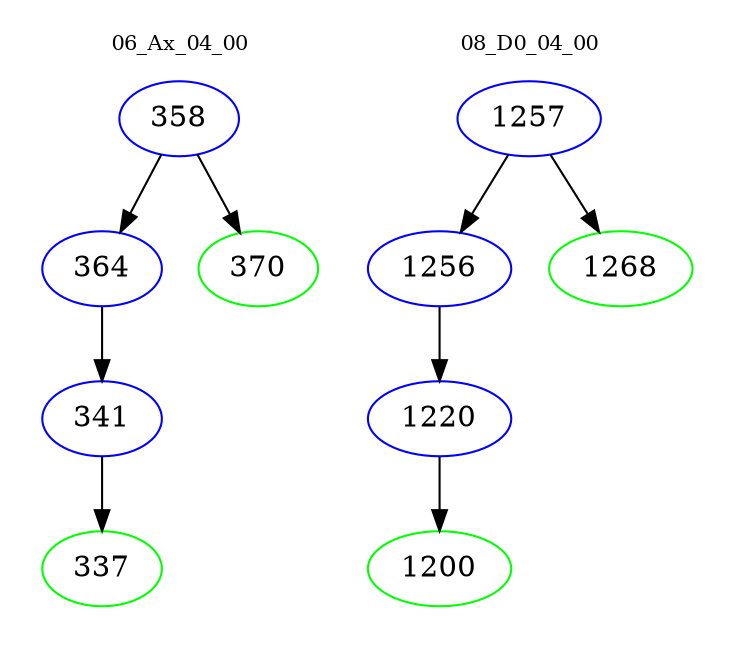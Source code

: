 digraph{
subgraph cluster_0 {
color = white
label = "06_Ax_04_00";
fontsize=10;
T0_358 [label="358", color="blue"]
T0_358 -> T0_364 [color="black"]
T0_364 [label="364", color="blue"]
T0_364 -> T0_341 [color="black"]
T0_341 [label="341", color="blue"]
T0_341 -> T0_337 [color="black"]
T0_337 [label="337", color="green"]
T0_358 -> T0_370 [color="black"]
T0_370 [label="370", color="green"]
}
subgraph cluster_1 {
color = white
label = "08_D0_04_00";
fontsize=10;
T1_1257 [label="1257", color="blue"]
T1_1257 -> T1_1256 [color="black"]
T1_1256 [label="1256", color="blue"]
T1_1256 -> T1_1220 [color="black"]
T1_1220 [label="1220", color="blue"]
T1_1220 -> T1_1200 [color="black"]
T1_1200 [label="1200", color="green"]
T1_1257 -> T1_1268 [color="black"]
T1_1268 [label="1268", color="green"]
}
}
